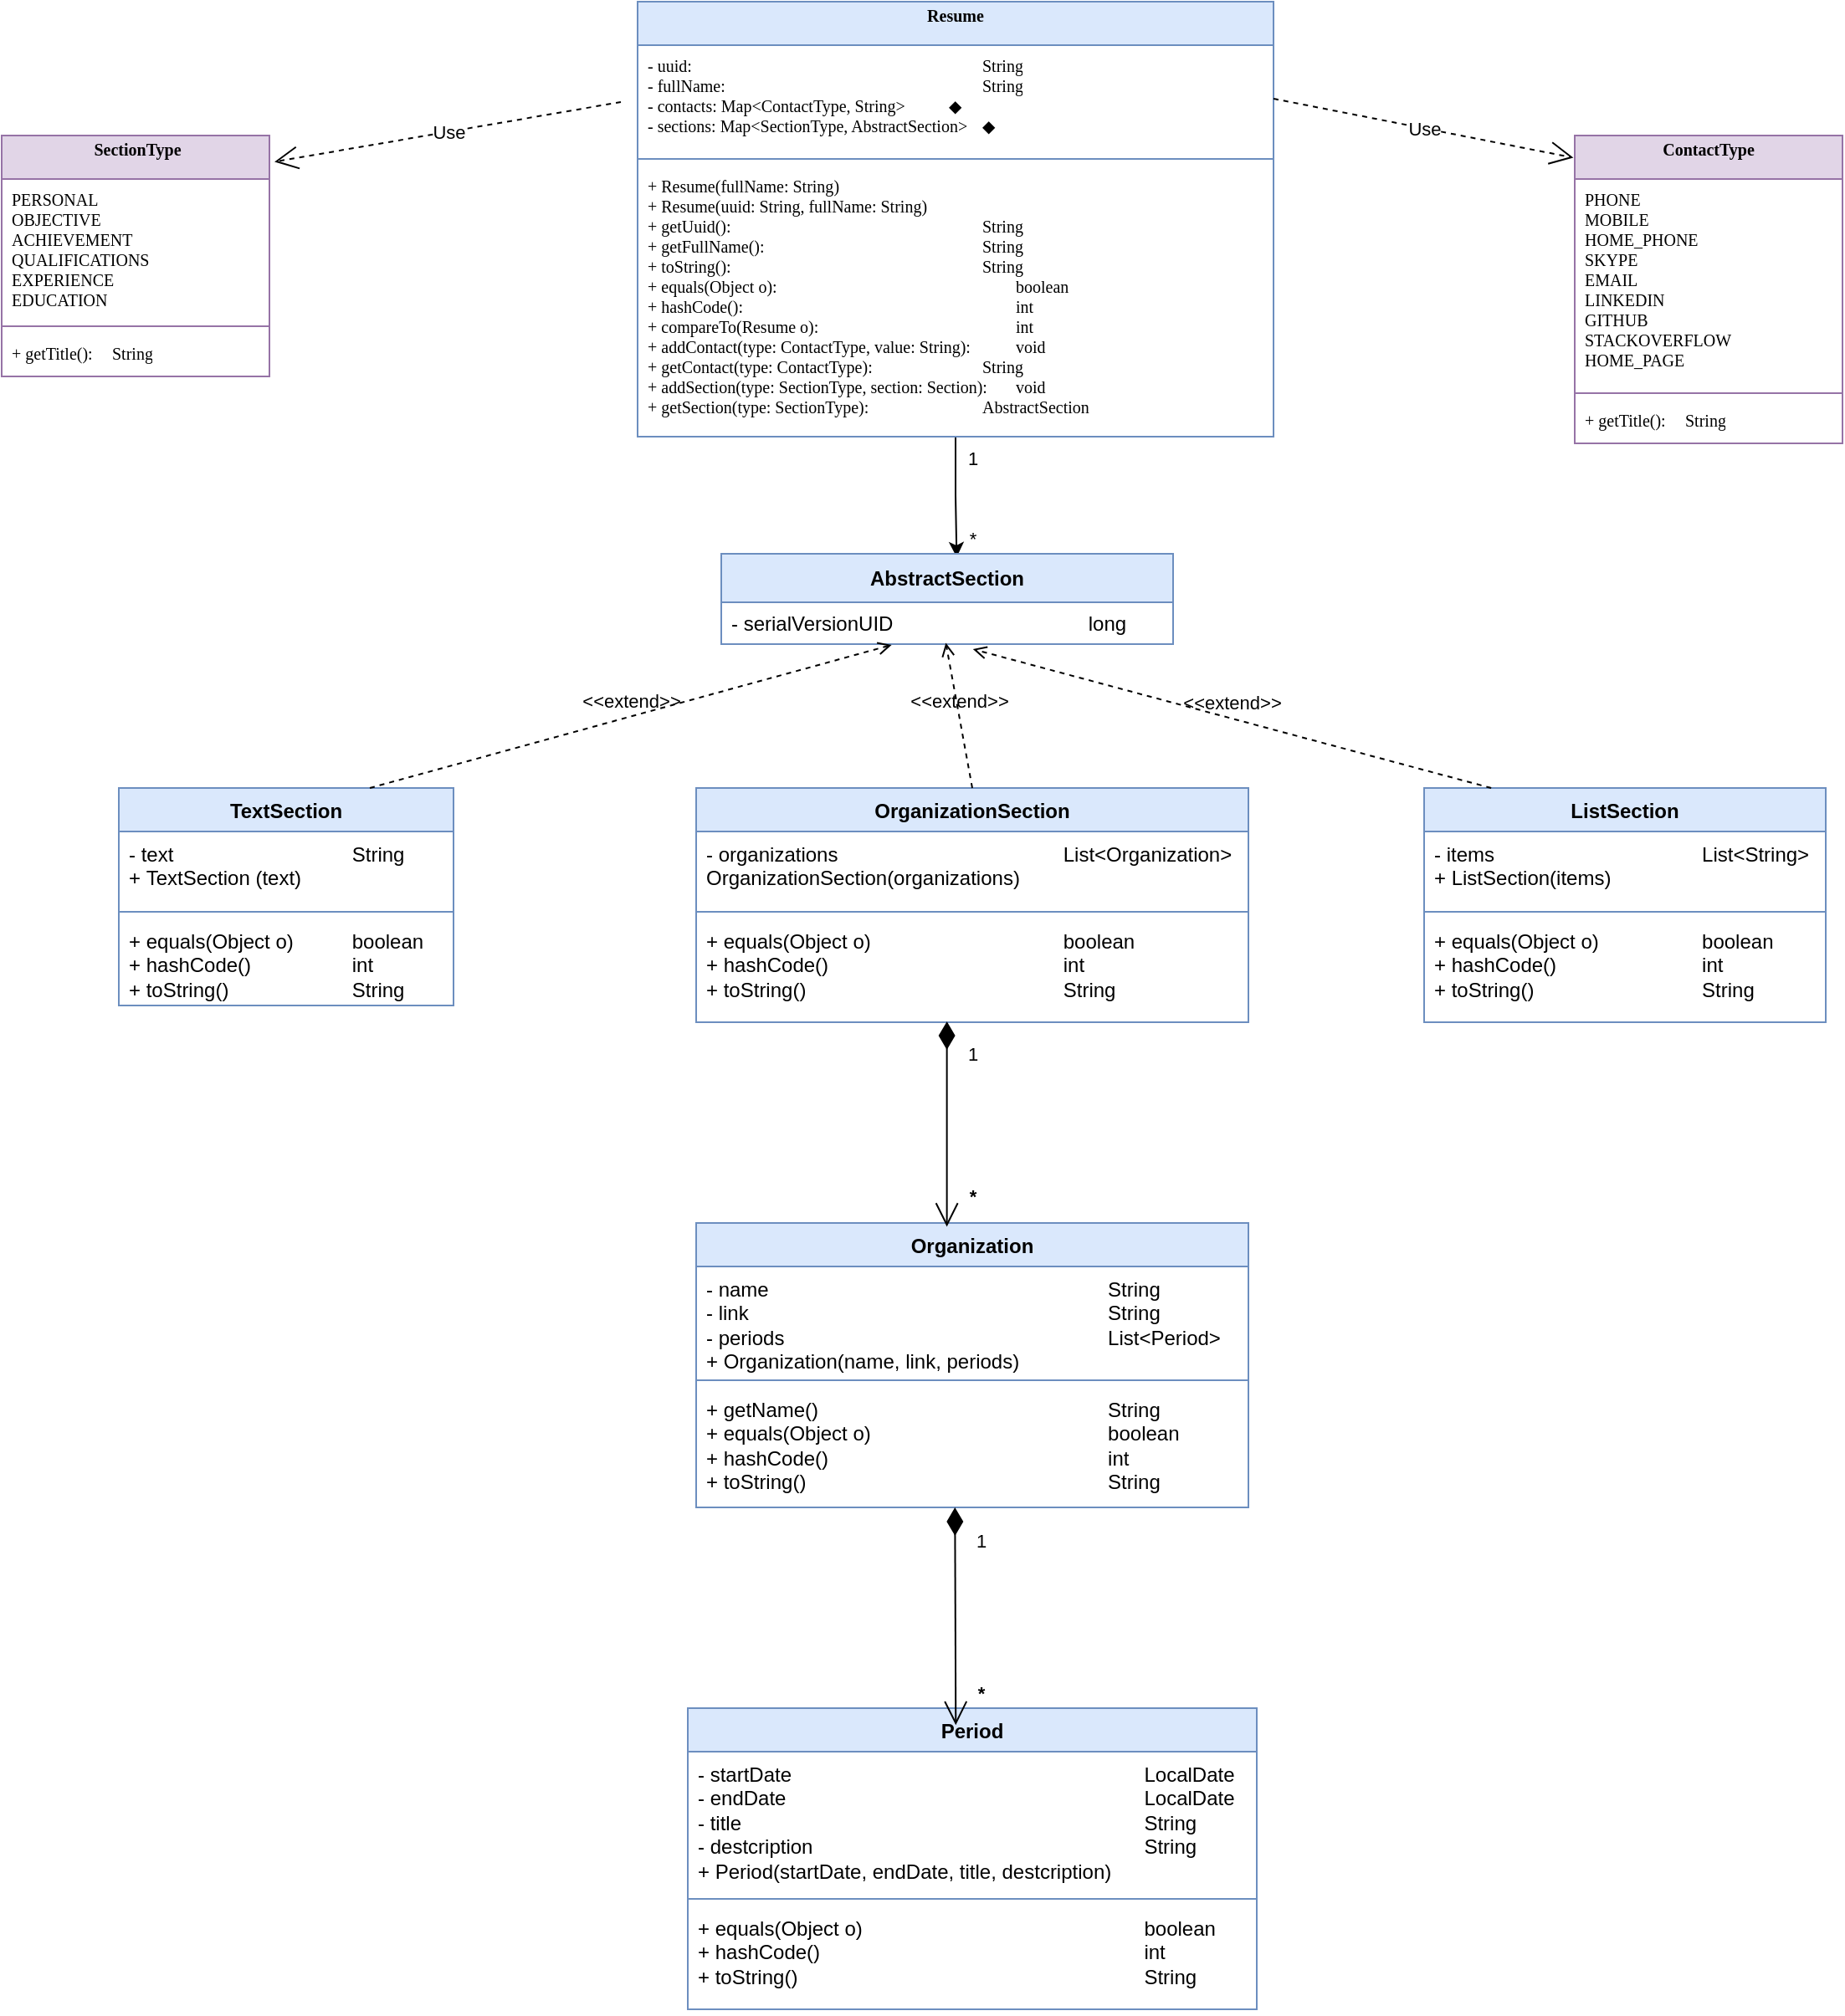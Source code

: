 <mxfile version="26.0.11">
  <diagram name="Page-1" id="b5b7bab2-c9e2-2cf4-8b2a-24fd1a2a6d21">
    <mxGraphModel dx="3249" dy="775" grid="1" gridSize="10" guides="1" tooltips="1" connect="1" arrows="1" fold="1" page="1" pageScale="1" pageWidth="827" pageHeight="1169" background="none" math="0" shadow="0">
      <root>
        <mxCell id="0" />
        <mxCell id="1" parent="0" />
        <mxCell id="-OgXBfaHqo5ZQ81FjWhe-19" value="" style="edgeStyle=orthogonalEdgeStyle;rounded=0;orthogonalLoop=1;jettySize=auto;html=1;entryX=0.521;entryY=0.037;entryDx=0;entryDy=0;entryPerimeter=0;" edge="1" parent="1" source="Uhua58XcrWmMQMuaPPMr-58" target="-OgXBfaHqo5ZQ81FjWhe-7">
          <mxGeometry relative="1" as="geometry">
            <mxPoint x="20" y="490.0" as="targetPoint" />
          </mxGeometry>
        </mxCell>
        <mxCell id="-OgXBfaHqo5ZQ81FjWhe-36" value="1&lt;div&gt;&lt;br&gt;&lt;/div&gt;" style="edgeLabel;html=1;align=center;verticalAlign=middle;resizable=0;points=[];" vertex="1" connectable="0" parent="-OgXBfaHqo5ZQ81FjWhe-19">
          <mxGeometry x="-0.762" y="1" relative="1" as="geometry">
            <mxPoint x="9" y="11" as="offset" />
          </mxGeometry>
        </mxCell>
        <mxCell id="-OgXBfaHqo5ZQ81FjWhe-37" value="*" style="edgeLabel;html=1;align=center;verticalAlign=middle;resizable=0;points=[];" vertex="1" connectable="0" parent="-OgXBfaHqo5ZQ81FjWhe-19">
          <mxGeometry x="0.565" y="-1" relative="1" as="geometry">
            <mxPoint x="10" y="4" as="offset" />
          </mxGeometry>
        </mxCell>
        <mxCell id="Uhua58XcrWmMQMuaPPMr-58" value="Resume" style="swimlane;fontStyle=1;align=center;verticalAlign=top;childLayout=stackLayout;horizontal=1;startSize=26;horizontalStack=0;resizeParent=1;resizeParentMax=0;resizeLast=0;collapsible=1;marginBottom=0;whiteSpace=wrap;html=1;spacingTop=-4;fontFamily=Verdana;fontSize=10;fillColor=#dae8fc;strokeColor=#6c8ebf;" parent="1" vertex="1">
          <mxGeometry x="-170" y="50" width="380" height="260" as="geometry" />
        </mxCell>
        <mxCell id="Uhua58XcrWmMQMuaPPMr-59" value="- uuid: &lt;span style=&quot;white-space: pre;&quot;&gt;&#x9;&lt;/span&gt;&lt;span style=&quot;white-space: pre;&quot;&gt;&#x9;&lt;/span&gt;&lt;span style=&quot;white-space: pre;&quot;&gt;&#x9;&lt;/span&gt;&lt;span style=&quot;white-space: pre;&quot;&gt;&#x9;&lt;span style=&quot;white-space: pre;&quot;&gt;&#x9;&lt;/span&gt;&lt;span style=&quot;white-space: pre;&quot;&gt;&#x9;&lt;/span&gt;&lt;span style=&quot;white-space: pre;&quot;&gt;&#x9;&lt;/span&gt;&lt;span style=&quot;white-space: pre;&quot;&gt;&#x9;&lt;/span&gt;&lt;span style=&quot;white-space: pre;&quot;&gt;&#x9;&lt;/span&gt;&lt;/span&gt;String&lt;br&gt;&lt;div&gt;- fullName: &lt;span style=&quot;white-space: pre;&quot;&gt;&#x9;&lt;/span&gt;&lt;span style=&quot;white-space: pre;&quot;&gt;&#x9;&lt;/span&gt;&lt;span style=&quot;white-space: pre;&quot;&gt;&#x9;&lt;span style=&quot;white-space: pre;&quot;&gt;&#x9;&lt;/span&gt;&lt;span style=&quot;white-space: pre;&quot;&gt;&#x9;&lt;/span&gt;&lt;span style=&quot;white-space: pre;&quot;&gt;&#x9;&lt;/span&gt;&lt;span style=&quot;white-space: pre;&quot;&gt;&#x9;&lt;/span&gt;&lt;span style=&quot;white-space: pre;&quot;&gt;&#x9;&lt;/span&gt;&lt;/span&gt;&lt;span class=&quot;hljs-type&quot;&gt;String&lt;/span&gt;&lt;/div&gt;&lt;div&gt;&lt;span class=&quot;hljs-type&quot;&gt;- contacts: Map&amp;lt;ContactType, String&amp;gt;&amp;nbsp;&lt;span style=&quot;white-space: pre;&quot;&gt;&#x9;&lt;span style=&quot;white-space: pre;&quot;&gt;&#x9;&lt;/span&gt;&lt;/span&gt;◆&amp;nbsp;&lt;/span&gt;&lt;/div&gt;&lt;div&gt;&lt;span class=&quot;hljs-type&quot;&gt;- sections: Map&amp;lt;SectionType, AbstractSection&amp;gt;&amp;nbsp;&lt;span style=&quot;white-space: pre;&quot;&gt;&#x9;&lt;/span&gt;◆&amp;nbsp;&lt;/span&gt;&lt;/div&gt;" style="text;strokeColor=none;fillColor=none;align=left;verticalAlign=top;spacingLeft=4;spacingRight=4;overflow=hidden;rotatable=0;points=[[0,0.5],[1,0.5]];portConstraint=eastwest;whiteSpace=wrap;html=1;fontFamily=Verdana;fontSize=10;fontColor=default;" parent="Uhua58XcrWmMQMuaPPMr-58" vertex="1">
          <mxGeometry y="26" width="380" height="64" as="geometry" />
        </mxCell>
        <mxCell id="Uhua58XcrWmMQMuaPPMr-60" value="" style="line;strokeWidth=1;fillColor=none;align=left;verticalAlign=middle;spacingTop=-1;spacingLeft=3;spacingRight=3;rotatable=0;labelPosition=right;points=[];portConstraint=eastwest;strokeColor=inherit;fontFamily=Verdana;fontSize=10;fontColor=default;" parent="Uhua58XcrWmMQMuaPPMr-58" vertex="1">
          <mxGeometry y="90" width="380" height="8" as="geometry" />
        </mxCell>
        <mxCell id="Uhua58XcrWmMQMuaPPMr-61" value="+ &lt;span class=&quot;hljs-keyword&quot;&gt;Resume&lt;/span&gt;(fullName: &lt;span class=&quot;hljs-type&quot;&gt;String&lt;/span&gt;)&lt;div&gt;+ &lt;span class=&quot;hljs-keyword&quot;&gt;Resume&lt;/span&gt;(uuid: &lt;span class=&quot;hljs-type&quot;&gt;String&lt;/span&gt;, fullName: &lt;span class=&quot;hljs-type&quot;&gt;String&lt;/span&gt;)&lt;/div&gt;&lt;div&gt;+ getUuid(): &lt;span style=&quot;white-space: pre;&quot;&gt;&#x9;&lt;/span&gt;&lt;span style=&quot;white-space: pre;&quot;&gt;&#x9;&lt;span style=&quot;white-space: pre;&quot;&gt;&#x9;&lt;span style=&quot;white-space: pre;&quot;&gt;&#x9;&lt;/span&gt;&lt;span style=&quot;white-space: pre;&quot;&gt;&#x9;&lt;/span&gt;&lt;span style=&quot;white-space: pre;&quot;&gt;&#x9;&lt;/span&gt;&lt;span style=&quot;white-space: pre;&quot;&gt;&#x9;&lt;/span&gt;&lt;span style=&quot;white-space: pre;&quot;&gt;&#x9;&lt;/span&gt;&lt;/span&gt;&lt;/span&gt;&lt;span class=&quot;hljs-type&quot;&gt;String&lt;/span&gt;&lt;/div&gt;&lt;div&gt;&lt;span class=&quot;hljs-type&quot;&gt;+ getFullName(): &lt;span style=&quot;white-space: pre;&quot;&gt;&#x9;&lt;span style=&quot;white-space: pre;&quot;&gt;&#x9;&lt;span style=&quot;white-space: pre;&quot;&gt;&#x9;&lt;/span&gt;&lt;span style=&quot;white-space: pre;&quot;&gt;&#x9;&lt;/span&gt;&lt;span style=&quot;white-space: pre;&quot;&gt;&#x9;&lt;/span&gt;&lt;span style=&quot;white-space: pre;&quot;&gt;&#x9;&lt;/span&gt;&lt;span style=&quot;white-space: pre;&quot;&gt;&#x9;&lt;/span&gt;&lt;/span&gt;&lt;/span&gt;&lt;span class=&quot;hljs-type&quot;&gt;String&lt;/span&gt;&lt;/span&gt;&lt;/div&gt;&lt;div&gt;&lt;span class=&quot;hljs-type&quot;&gt;&lt;span class=&quot;hljs-type&quot;&gt;+ toString(): &lt;span style=&quot;white-space: pre;&quot;&gt;&#x9;&lt;/span&gt;&lt;span style=&quot;white-space: pre;&quot;&gt;&#x9;&lt;span style=&quot;white-space: pre;&quot;&gt;&#x9;&lt;span style=&quot;white-space: pre;&quot;&gt;&#x9;&lt;/span&gt;&lt;span style=&quot;white-space: pre;&quot;&gt;&#x9;&lt;/span&gt;&lt;span style=&quot;white-space: pre;&quot;&gt;&#x9;&lt;/span&gt;&lt;span style=&quot;white-space: pre;&quot;&gt;&#x9;&lt;/span&gt;&lt;span style=&quot;white-space: pre;&quot;&gt;&#x9;&lt;/span&gt;&lt;/span&gt;&lt;/span&gt;&lt;span class=&quot;hljs-type&quot;&gt;String&lt;/span&gt;&lt;/span&gt;&lt;/span&gt;&lt;/div&gt;&lt;div&gt;&lt;span class=&quot;hljs-type&quot;&gt;&lt;span class=&quot;hljs-type&quot;&gt;&lt;span class=&quot;hljs-type&quot;&gt;+ &lt;span class=&quot;hljs-keyword&quot;&gt;equals&lt;/span&gt;(&lt;span class=&quot;hljs-type&quot;&gt;Object&lt;/span&gt; o): &lt;span style=&quot;white-space: pre;&quot;&gt;&#x9;&lt;span style=&quot;white-space: pre;&quot;&gt;&#x9;&lt;span style=&quot;white-space: pre;&quot;&gt;&#x9;&lt;/span&gt;&lt;span style=&quot;white-space: pre;&quot;&gt;&#x9;&lt;/span&gt;&lt;span style=&quot;white-space: pre;&quot;&gt;&#x9;&lt;/span&gt;&lt;span style=&quot;white-space: pre;&quot;&gt;&#x9;&lt;/span&gt;&lt;span style=&quot;white-space: pre;&quot;&gt;&#x9;&lt;/span&gt;&lt;/span&gt;&lt;/span&gt;&lt;span class=&quot;hljs-type&quot;&gt;boolean&lt;/span&gt;&lt;/span&gt;&lt;/span&gt;&lt;/span&gt;&lt;/div&gt;&lt;div&gt;&lt;span class=&quot;hljs-type&quot;&gt;&lt;span class=&quot;hljs-type&quot;&gt;&lt;span class=&quot;hljs-type&quot;&gt;&lt;span class=&quot;hljs-type&quot;&gt;+ hashCode(): &lt;span style=&quot;white-space: pre;&quot;&gt;&#x9;&lt;/span&gt;&lt;span style=&quot;white-space: pre;&quot;&gt;&#x9;&lt;span style=&quot;white-space: pre;&quot;&gt;&#x9;&lt;span style=&quot;white-space: pre;&quot;&gt;&#x9;&lt;/span&gt;&lt;span style=&quot;white-space: pre;&quot;&gt;&#x9;&lt;/span&gt;&lt;span style=&quot;white-space: pre;&quot;&gt;&#x9;&lt;/span&gt;&lt;span style=&quot;white-space: pre;&quot;&gt;&#x9;&lt;/span&gt;&lt;span style=&quot;white-space: pre;&quot;&gt;&#x9;&lt;/span&gt;&lt;/span&gt;&lt;/span&gt;int&lt;/span&gt;&lt;/span&gt;&lt;/span&gt;&lt;/span&gt;&lt;/div&gt;&lt;div&gt;&lt;span class=&quot;hljs-type&quot;&gt;&lt;span class=&quot;hljs-type&quot;&gt;&lt;span class=&quot;hljs-type&quot;&gt;&lt;span class=&quot;hljs-type&quot;&gt;+ compareTo(&lt;span class=&quot;hljs-keyword&quot;&gt;Resume&lt;/span&gt; o): &lt;span style=&quot;white-space: pre;&quot;&gt;&#x9;&lt;span style=&quot;white-space: pre;&quot;&gt;&#x9;&lt;/span&gt;&lt;span style=&quot;white-space: pre;&quot;&gt;&#x9;&lt;/span&gt;&lt;span style=&quot;white-space: pre;&quot;&gt;&#x9;&lt;/span&gt;&lt;span style=&quot;white-space: pre;&quot;&gt;&#x9;&lt;/span&gt;&lt;span style=&quot;white-space: pre;&quot;&gt;&#x9;&lt;/span&gt;&lt;/span&gt;int&lt;/span&gt;&lt;/span&gt;&lt;/span&gt;&lt;/span&gt;&lt;/div&gt;&lt;div&gt;&lt;span class=&quot;hljs-type&quot;&gt;&lt;span class=&quot;hljs-type&quot;&gt;&lt;span class=&quot;hljs-type&quot;&gt;&lt;span class=&quot;hljs-type&quot;&gt;+ addContact(&lt;span class=&quot;hljs-keyword&quot;&gt;type&lt;/span&gt;: ContactType, &lt;span class=&quot;hljs-keyword&quot;&gt;value&lt;/span&gt;: String): &lt;span style=&quot;white-space: pre;&quot;&gt;&#x9;&lt;/span&gt;&lt;span style=&quot;white-space: pre;&quot;&gt;&#x9;&lt;/span&gt;&lt;span class=&quot;hljs-type&quot;&gt;void&lt;/span&gt;&lt;/span&gt;&lt;/span&gt;&lt;/span&gt;&lt;/span&gt;&lt;/div&gt;&lt;div&gt;&lt;span class=&quot;hljs-type&quot;&gt;&lt;span class=&quot;hljs-type&quot;&gt;&lt;span class=&quot;hljs-type&quot;&gt;&lt;span class=&quot;hljs-type&quot;&gt;&lt;span class=&quot;hljs-type&quot;&gt;+ getContact(&lt;span class=&quot;hljs-keyword&quot;&gt;type&lt;/span&gt;: ContactType): &lt;span style=&quot;white-space: pre;&quot;&gt;&#x9;&lt;/span&gt;&lt;span style=&quot;white-space: pre;&quot;&gt;&#x9;&lt;/span&gt;&lt;span style=&quot;white-space: pre;&quot;&gt;&#x9;&lt;/span&gt;&lt;span style=&quot;white-space: pre;&quot;&gt;&#x9;&lt;/span&gt;String&lt;/span&gt;&lt;/span&gt;&lt;/span&gt;&lt;/span&gt;&lt;/span&gt;&lt;/div&gt;&lt;div&gt;+ addSection(&lt;span class=&quot;hljs-keyword&quot;&gt;type&lt;/span&gt;: SectionType, section: Section): &lt;span style=&quot;white-space: pre;&quot;&gt;&#x9;&lt;/span&gt;&lt;span class=&quot;hljs-type&quot;&gt;void&lt;/span&gt;&lt;/div&gt;&lt;div&gt;&lt;span class=&quot;hljs-type&quot;&gt;+ getSection(&lt;span class=&quot;hljs-keyword&quot;&gt;type&lt;/span&gt;: SectionType): &lt;span style=&quot;white-space: pre;&quot;&gt;&#x9;&lt;/span&gt;&lt;span style=&quot;white-space: pre;&quot;&gt;&#x9;&lt;/span&gt;&lt;span style=&quot;white-space: pre;&quot;&gt;&#x9;&lt;/span&gt;&lt;span style=&quot;white-space: pre;&quot;&gt;&#x9;&lt;/span&gt;AbstractSection&lt;/span&gt;&lt;/div&gt;" style="text;strokeColor=none;fillColor=none;align=left;verticalAlign=top;spacingLeft=4;spacingRight=4;overflow=hidden;rotatable=0;points=[[0,0.5],[1,0.5]];portConstraint=eastwest;whiteSpace=wrap;html=1;fontFamily=Verdana;fontSize=10;fontColor=default;" parent="Uhua58XcrWmMQMuaPPMr-58" vertex="1">
          <mxGeometry y="98" width="380" height="162" as="geometry" />
        </mxCell>
        <mxCell id="Uhua58XcrWmMQMuaPPMr-62" value="&amp;nbsp;SectionType" style="swimlane;fontStyle=1;align=center;verticalAlign=top;childLayout=stackLayout;horizontal=1;startSize=26;horizontalStack=0;resizeParent=1;resizeParentMax=0;resizeLast=0;collapsible=1;marginBottom=0;whiteSpace=wrap;html=1;spacingTop=-4;fontFamily=Verdana;fontSize=10;fillColor=#e1d5e7;strokeColor=#9673a6;" parent="1" vertex="1">
          <mxGeometry x="-550" y="130" width="160" height="144" as="geometry" />
        </mxCell>
        <mxCell id="Uhua58XcrWmMQMuaPPMr-63" value="PERSONAL&lt;div&gt;OBJECTIVE&lt;/div&gt;&lt;div&gt;ACHIEVEMENT&lt;/div&gt;&lt;div&gt;QUALIFICATIONS&amp;nbsp;&lt;/div&gt;&lt;div&gt;EXPERIENCE&amp;nbsp;&lt;/div&gt;&lt;div&gt;EDUCATION                        &amp;nbsp;&amp;nbsp;&amp;nbsp; &amp;nbsp; &amp;nbsp; &amp;nbsp; &amp;nbsp; &amp;nbsp; &amp;nbsp; &amp;nbsp; &amp;nbsp; &amp;nbsp; &amp;nbsp; &amp;nbsp;&lt;/div&gt;" style="text;strokeColor=none;fillColor=none;align=left;verticalAlign=top;spacingLeft=4;spacingRight=4;overflow=hidden;rotatable=0;points=[[0,0.5],[1,0.5]];portConstraint=eastwest;whiteSpace=wrap;html=1;fontFamily=Verdana;fontSize=10;fontColor=default;" parent="Uhua58XcrWmMQMuaPPMr-62" vertex="1">
          <mxGeometry y="26" width="160" height="84" as="geometry" />
        </mxCell>
        <mxCell id="Uhua58XcrWmMQMuaPPMr-64" value="" style="line;strokeWidth=1;fillColor=none;align=left;verticalAlign=middle;spacingTop=-1;spacingLeft=3;spacingRight=3;rotatable=0;labelPosition=right;points=[];portConstraint=eastwest;strokeColor=inherit;fontFamily=Verdana;fontSize=10;fontColor=default;" parent="Uhua58XcrWmMQMuaPPMr-62" vertex="1">
          <mxGeometry y="110" width="160" height="8" as="geometry" />
        </mxCell>
        <mxCell id="Uhua58XcrWmMQMuaPPMr-65" value="+ getTitle(): &lt;span style=&quot;white-space: pre;&quot;&gt;&#x9;&lt;/span&gt;String" style="text;strokeColor=none;fillColor=none;align=left;verticalAlign=top;spacingLeft=4;spacingRight=4;overflow=hidden;rotatable=0;points=[[0,0.5],[1,0.5]];portConstraint=eastwest;whiteSpace=wrap;html=1;fontFamily=Verdana;fontSize=10;fontColor=default;" parent="Uhua58XcrWmMQMuaPPMr-62" vertex="1">
          <mxGeometry y="118" width="160" height="26" as="geometry" />
        </mxCell>
        <mxCell id="Uhua58XcrWmMQMuaPPMr-75" value="ContactType" style="swimlane;fontStyle=1;align=center;verticalAlign=top;childLayout=stackLayout;horizontal=1;startSize=26;horizontalStack=0;resizeParent=1;resizeParentMax=0;resizeLast=0;collapsible=1;marginBottom=0;whiteSpace=wrap;html=1;spacingTop=-4;fontFamily=Verdana;fontSize=10;fillColor=#e1d5e7;strokeColor=#9673a6;" parent="1" vertex="1">
          <mxGeometry x="390" y="130" width="160" height="184" as="geometry" />
        </mxCell>
        <mxCell id="Uhua58XcrWmMQMuaPPMr-76" value="PHONE&lt;div&gt;MOBILE&lt;/div&gt;&lt;div&gt;HOME_PHONE&lt;/div&gt;&lt;div&gt;SKYPE&lt;/div&gt;&lt;div&gt;EMAIL&lt;/div&gt;&lt;div&gt;LINKEDIN&lt;/div&gt;&lt;div&gt;GITHUB&lt;/div&gt;&lt;div&gt;STACKOVERFLOW&lt;/div&gt;&lt;div&gt;HOME_PAGE&lt;/div&gt;" style="text;strokeColor=none;fillColor=none;align=left;verticalAlign=top;spacingLeft=4;spacingRight=4;overflow=hidden;rotatable=0;points=[[0,0.5],[1,0.5]];portConstraint=eastwest;whiteSpace=wrap;html=1;fontFamily=Verdana;fontSize=10;fontColor=default;" parent="Uhua58XcrWmMQMuaPPMr-75" vertex="1">
          <mxGeometry y="26" width="160" height="124" as="geometry" />
        </mxCell>
        <mxCell id="Uhua58XcrWmMQMuaPPMr-77" value="" style="line;strokeWidth=1;fillColor=none;align=left;verticalAlign=middle;spacingTop=-1;spacingLeft=3;spacingRight=3;rotatable=0;labelPosition=right;points=[];portConstraint=eastwest;strokeColor=inherit;fontFamily=Verdana;fontSize=10;fontColor=default;" parent="Uhua58XcrWmMQMuaPPMr-75" vertex="1">
          <mxGeometry y="150" width="160" height="8" as="geometry" />
        </mxCell>
        <mxCell id="Uhua58XcrWmMQMuaPPMr-78" value="+ getTitle(): &lt;span style=&quot;white-space: pre;&quot;&gt;&#x9;&lt;/span&gt;String" style="text;strokeColor=none;fillColor=none;align=left;verticalAlign=top;spacingLeft=4;spacingRight=4;overflow=hidden;rotatable=0;points=[[0,0.5],[1,0.5]];portConstraint=eastwest;whiteSpace=wrap;html=1;fontFamily=Verdana;fontSize=10;fontColor=default;" parent="Uhua58XcrWmMQMuaPPMr-75" vertex="1">
          <mxGeometry y="158" width="160" height="26" as="geometry" />
        </mxCell>
        <mxCell id="-OgXBfaHqo5ZQ81FjWhe-5" value="Use" style="endArrow=open;endSize=12;dashed=1;html=1;rounded=0;entryX=1.019;entryY=0.109;entryDx=0;entryDy=0;entryPerimeter=0;" edge="1" parent="1" target="Uhua58XcrWmMQMuaPPMr-62">
          <mxGeometry width="160" relative="1" as="geometry">
            <mxPoint x="-180" y="110" as="sourcePoint" />
            <mxPoint x="-230" y="150" as="targetPoint" />
          </mxGeometry>
        </mxCell>
        <mxCell id="-OgXBfaHqo5ZQ81FjWhe-6" value="Use" style="endArrow=open;endSize=12;dashed=1;html=1;rounded=0;exitX=1;exitY=0.5;exitDx=0;exitDy=0;entryX=-0.005;entryY=0.072;entryDx=0;entryDy=0;entryPerimeter=0;" edge="1" parent="1" source="Uhua58XcrWmMQMuaPPMr-59" target="Uhua58XcrWmMQMuaPPMr-75">
          <mxGeometry width="160" relative="1" as="geometry">
            <mxPoint x="-60" y="350" as="sourcePoint" />
            <mxPoint x="330" y="270" as="targetPoint" />
          </mxGeometry>
        </mxCell>
        <mxCell id="-OgXBfaHqo5ZQ81FjWhe-7" value="AbstractSection" style="swimlane;fontStyle=1;align=center;verticalAlign=middle;childLayout=stackLayout;horizontal=1;startSize=29;horizontalStack=0;resizeParent=1;resizeParentMax=0;resizeLast=0;collapsible=0;marginBottom=0;html=1;whiteSpace=wrap;fillColor=#dae8fc;strokeColor=#6c8ebf;" vertex="1" parent="1">
          <mxGeometry x="-120" y="380" width="270" height="54" as="geometry" />
        </mxCell>
        <mxCell id="-OgXBfaHqo5ZQ81FjWhe-8" value="-&amp;nbsp;serialVersionUID&lt;span style=&quot;white-space: pre;&quot;&gt;&#x9;&lt;/span&gt;&lt;span style=&quot;white-space: pre;&quot;&gt;&#x9;&lt;/span&gt;&lt;span style=&quot;white-space: pre;&quot;&gt;&#x9;&lt;/span&gt;&lt;span style=&quot;white-space: pre;&quot;&gt;&#x9;&lt;/span&gt;&lt;span style=&quot;white-space: pre;&quot;&gt;&#x9;&lt;/span&gt;long" style="text;html=1;strokeColor=none;fillColor=none;align=left;verticalAlign=middle;spacingLeft=4;spacingRight=4;overflow=hidden;rotatable=0;points=[[0,0.5],[1,0.5]];portConstraint=eastwest;whiteSpace=wrap;" vertex="1" parent="-OgXBfaHqo5ZQ81FjWhe-7">
          <mxGeometry y="29" width="270" height="25" as="geometry" />
        </mxCell>
        <mxCell id="-OgXBfaHqo5ZQ81FjWhe-20" value="TextSection" style="swimlane;fontStyle=1;align=center;verticalAlign=top;childLayout=stackLayout;horizontal=1;startSize=26;horizontalStack=0;resizeParent=1;resizeParentMax=0;resizeLast=0;collapsible=1;marginBottom=0;whiteSpace=wrap;html=1;fillColor=#dae8fc;strokeColor=#6c8ebf;" vertex="1" parent="1">
          <mxGeometry x="-480" y="520" width="200" height="130" as="geometry" />
        </mxCell>
        <mxCell id="-OgXBfaHqo5ZQ81FjWhe-21" value="- text&lt;span style=&quot;white-space: pre;&quot;&gt;&#x9;&lt;/span&gt;&lt;span style=&quot;white-space: pre;&quot;&gt;&#x9;&lt;/span&gt;&lt;span style=&quot;white-space: pre;&quot;&gt;&#x9;&lt;span style=&quot;white-space: pre;&quot;&gt;&#x9;&lt;/span&gt;&lt;/span&gt;String&lt;div&gt;&lt;span style=&quot;background-color: transparent; color: light-dark(rgb(0, 0, 0), rgb(255, 255, 255));&quot;&gt;+&amp;nbsp;&lt;/span&gt;&lt;span style=&quot;background-color: transparent;&quot;&gt;TextSection (&lt;/span&gt;&lt;span style=&quot;background-color: transparent; color: light-dark(rgb(0, 0, 0), rgb(255, 255, 255));&quot;&gt;text)&lt;/span&gt;&lt;/div&gt;" style="text;strokeColor=none;fillColor=none;align=left;verticalAlign=top;spacingLeft=4;spacingRight=4;overflow=hidden;rotatable=0;points=[[0,0.5],[1,0.5]];portConstraint=eastwest;whiteSpace=wrap;html=1;" vertex="1" parent="-OgXBfaHqo5ZQ81FjWhe-20">
          <mxGeometry y="26" width="200" height="44" as="geometry" />
        </mxCell>
        <mxCell id="-OgXBfaHqo5ZQ81FjWhe-22" value="" style="line;strokeWidth=1;fillColor=none;align=left;verticalAlign=middle;spacingTop=-1;spacingLeft=3;spacingRight=3;rotatable=0;labelPosition=right;points=[];portConstraint=eastwest;strokeColor=inherit;" vertex="1" parent="-OgXBfaHqo5ZQ81FjWhe-20">
          <mxGeometry y="70" width="200" height="8" as="geometry" />
        </mxCell>
        <mxCell id="-OgXBfaHqo5ZQ81FjWhe-23" value="+ equals(Object o)&lt;span style=&quot;white-space: pre;&quot;&gt;&#x9;&lt;/span&gt;&lt;span style=&quot;white-space: pre;&quot;&gt;&#x9;&lt;/span&gt;boolean&lt;div&gt;+ hashCode()&lt;span style=&quot;white-space: pre;&quot;&gt;&#x9;&lt;/span&gt;&lt;span style=&quot;white-space: pre;&quot;&gt;&#x9;&lt;/span&gt;&lt;span style=&quot;white-space: pre;&quot;&gt;&#x9;&lt;/span&gt;int&lt;/div&gt;&lt;div&gt;+ toString()&lt;span style=&quot;white-space: pre;&quot;&gt;&#x9;&lt;/span&gt;&lt;span style=&quot;white-space: pre;&quot;&gt;&#x9;&lt;/span&gt;&lt;span style=&quot;white-space: pre;&quot;&gt;&#x9;&lt;/span&gt;String&lt;/div&gt;" style="text;strokeColor=none;fillColor=none;align=left;verticalAlign=top;spacingLeft=4;spacingRight=4;overflow=hidden;rotatable=0;points=[[0,0.5],[1,0.5]];portConstraint=eastwest;whiteSpace=wrap;html=1;" vertex="1" parent="-OgXBfaHqo5ZQ81FjWhe-20">
          <mxGeometry y="78" width="200" height="52" as="geometry" />
        </mxCell>
        <mxCell id="-OgXBfaHqo5ZQ81FjWhe-24" value="ListSection" style="swimlane;fontStyle=1;align=center;verticalAlign=top;childLayout=stackLayout;horizontal=1;startSize=26;horizontalStack=0;resizeParent=1;resizeParentMax=0;resizeLast=0;collapsible=1;marginBottom=0;whiteSpace=wrap;html=1;fillColor=#dae8fc;strokeColor=#6c8ebf;" vertex="1" parent="1">
          <mxGeometry x="300" y="520" width="240" height="140" as="geometry" />
        </mxCell>
        <mxCell id="-OgXBfaHqo5ZQ81FjWhe-25" value="-&amp;nbsp;items&lt;span style=&quot;white-space: pre;&quot;&gt;&#x9;&lt;/span&gt;&lt;span style=&quot;white-space: pre;&quot;&gt;&#x9;&lt;span style=&quot;white-space: pre;&quot;&gt;&#x9;&lt;/span&gt;&lt;span style=&quot;white-space: pre;&quot;&gt;&#x9;&lt;span style=&quot;white-space: pre;&quot;&gt;&#x9;&lt;/span&gt;&lt;/span&gt;List&amp;lt;String&amp;gt;&lt;/span&gt;&lt;div&gt;+ ListSection(items)&lt;/div&gt;" style="text;strokeColor=none;fillColor=none;align=left;verticalAlign=top;spacingLeft=4;spacingRight=4;overflow=hidden;rotatable=0;points=[[0,0.5],[1,0.5]];portConstraint=eastwest;whiteSpace=wrap;html=1;" vertex="1" parent="-OgXBfaHqo5ZQ81FjWhe-24">
          <mxGeometry y="26" width="240" height="44" as="geometry" />
        </mxCell>
        <mxCell id="-OgXBfaHqo5ZQ81FjWhe-26" value="" style="line;strokeWidth=1;fillColor=none;align=left;verticalAlign=middle;spacingTop=-1;spacingLeft=3;spacingRight=3;rotatable=0;labelPosition=right;points=[];portConstraint=eastwest;strokeColor=inherit;" vertex="1" parent="-OgXBfaHqo5ZQ81FjWhe-24">
          <mxGeometry y="70" width="240" height="8" as="geometry" />
        </mxCell>
        <mxCell id="-OgXBfaHqo5ZQ81FjWhe-27" value="+ equals(Object o)&lt;span style=&quot;white-space: pre;&quot;&gt;&#x9;&lt;/span&gt;&lt;span style=&quot;white-space: pre;&quot;&gt;&#x9;&lt;span style=&quot;white-space: pre;&quot;&gt;&#x9;&lt;/span&gt;&lt;/span&gt;boolean&lt;div&gt;+ hashCode()&lt;span style=&quot;white-space: pre;&quot;&gt;&#x9;&lt;/span&gt;&lt;span style=&quot;white-space: pre;&quot;&gt;&#x9;&lt;/span&gt;&lt;span style=&quot;white-space: pre;&quot;&gt;&#x9;&lt;span style=&quot;white-space: pre;&quot;&gt;&#x9;&lt;/span&gt;&lt;/span&gt;int&lt;/div&gt;&lt;div&gt;+ toString()&lt;span style=&quot;white-space: pre;&quot;&gt;&#x9;&lt;/span&gt;&lt;span style=&quot;white-space: pre;&quot;&gt;&#x9;&lt;/span&gt;&lt;span style=&quot;white-space: pre;&quot;&gt;&#x9;&lt;span style=&quot;white-space: pre;&quot;&gt;&#x9;&lt;/span&gt;&lt;/span&gt;String&lt;/div&gt;" style="text;strokeColor=none;fillColor=none;align=left;verticalAlign=top;spacingLeft=4;spacingRight=4;overflow=hidden;rotatable=0;points=[[0,0.5],[1,0.5]];portConstraint=eastwest;whiteSpace=wrap;html=1;" vertex="1" parent="-OgXBfaHqo5ZQ81FjWhe-24">
          <mxGeometry y="78" width="240" height="62" as="geometry" />
        </mxCell>
        <mxCell id="-OgXBfaHqo5ZQ81FjWhe-28" value="OrganizationSection" style="swimlane;fontStyle=1;align=center;verticalAlign=top;childLayout=stackLayout;horizontal=1;startSize=26;horizontalStack=0;resizeParent=1;resizeParentMax=0;resizeLast=0;collapsible=1;marginBottom=0;whiteSpace=wrap;html=1;fillColor=#dae8fc;strokeColor=#6c8ebf;" vertex="1" parent="1">
          <mxGeometry x="-135" y="520" width="330" height="140" as="geometry" />
        </mxCell>
        <mxCell id="-OgXBfaHqo5ZQ81FjWhe-29" value="&lt;div&gt;-&amp;nbsp;organizations&lt;span style=&quot;white-space: pre;&quot;&gt;&#x9;&lt;/span&gt;&lt;span style=&quot;white-space: pre;&quot;&gt;&#x9;&lt;/span&gt;&lt;span style=&quot;white-space: pre;&quot;&gt;&#x9;&lt;/span&gt;&lt;span style=&quot;white-space: pre;&quot;&gt;&#x9;&lt;span style=&quot;white-space: pre;&quot;&gt;&#x9;&lt;/span&gt;&lt;/span&gt;&lt;span style=&quot;background-color: transparent;&quot;&gt;List&amp;lt;Organization&amp;gt;&lt;/span&gt;&lt;/div&gt;&lt;div&gt;OrganizationSection(organizations)&lt;/div&gt;" style="text;strokeColor=none;fillColor=none;align=left;verticalAlign=top;spacingLeft=4;spacingRight=4;overflow=hidden;rotatable=0;points=[[0,0.5],[1,0.5]];portConstraint=eastwest;whiteSpace=wrap;html=1;" vertex="1" parent="-OgXBfaHqo5ZQ81FjWhe-28">
          <mxGeometry y="26" width="330" height="44" as="geometry" />
        </mxCell>
        <mxCell id="-OgXBfaHqo5ZQ81FjWhe-30" value="" style="line;strokeWidth=1;fillColor=none;align=left;verticalAlign=middle;spacingTop=-1;spacingLeft=3;spacingRight=3;rotatable=0;labelPosition=right;points=[];portConstraint=eastwest;strokeColor=inherit;" vertex="1" parent="-OgXBfaHqo5ZQ81FjWhe-28">
          <mxGeometry y="70" width="330" height="8" as="geometry" />
        </mxCell>
        <mxCell id="-OgXBfaHqo5ZQ81FjWhe-31" value="+ equals(Object o)&lt;span style=&quot;white-space: pre;&quot;&gt;&#x9;&lt;/span&gt;&lt;span style=&quot;white-space: pre;&quot;&gt;&#x9;&lt;span style=&quot;white-space: pre;&quot;&gt;&#x9;&lt;/span&gt;&lt;span style=&quot;white-space: pre;&quot;&gt;&#x9;&lt;span style=&quot;white-space: pre;&quot;&gt;&#x9;&lt;/span&gt;&lt;/span&gt;&lt;/span&gt;boolean&lt;div&gt;+ hashCode()&lt;span style=&quot;white-space: pre;&quot;&gt;&#x9;&lt;/span&gt;&lt;span style=&quot;white-space: pre;&quot;&gt;&#x9;&lt;/span&gt;&lt;span style=&quot;white-space: pre;&quot;&gt;&#x9;&lt;span style=&quot;white-space: pre;&quot;&gt;&#x9;&lt;/span&gt;&lt;span style=&quot;white-space: pre;&quot;&gt;&#x9;&lt;span style=&quot;white-space: pre;&quot;&gt;&#x9;&lt;/span&gt;&lt;/span&gt;&lt;/span&gt;int&lt;/div&gt;&lt;div&gt;+ toString()&lt;span style=&quot;white-space: pre;&quot;&gt;&#x9;&lt;/span&gt;&lt;span style=&quot;white-space: pre;&quot;&gt;&#x9;&lt;/span&gt;&lt;span style=&quot;white-space: pre;&quot;&gt;&#x9;&lt;span style=&quot;white-space: pre;&quot;&gt;&#x9;&lt;/span&gt;&lt;span style=&quot;white-space: pre;&quot;&gt;&#x9;&lt;span style=&quot;white-space: pre;&quot;&gt;&#x9;&lt;/span&gt;&lt;/span&gt;&lt;/span&gt;String&lt;/div&gt;" style="text;strokeColor=none;fillColor=none;align=left;verticalAlign=top;spacingLeft=4;spacingRight=4;overflow=hidden;rotatable=0;points=[[0,0.5],[1,0.5]];portConstraint=eastwest;whiteSpace=wrap;html=1;" vertex="1" parent="-OgXBfaHqo5ZQ81FjWhe-28">
          <mxGeometry y="78" width="330" height="62" as="geometry" />
        </mxCell>
        <mxCell id="-OgXBfaHqo5ZQ81FjWhe-33" value="&amp;lt;&amp;lt;extend&amp;gt;&amp;gt;" style="html=1;verticalAlign=bottom;labelBackgroundColor=none;endArrow=open;endFill=0;dashed=1;rounded=0;entryX=0.497;entryY=0.97;entryDx=0;entryDy=0;entryPerimeter=0;exitX=0.5;exitY=0;exitDx=0;exitDy=0;" edge="1" parent="1" source="-OgXBfaHqo5ZQ81FjWhe-28" target="-OgXBfaHqo5ZQ81FjWhe-8">
          <mxGeometry width="160" relative="1" as="geometry">
            <mxPoint x="-20" y="560" as="sourcePoint" />
            <mxPoint x="140" y="560" as="targetPoint" />
          </mxGeometry>
        </mxCell>
        <mxCell id="-OgXBfaHqo5ZQ81FjWhe-34" value="&amp;lt;&amp;lt;extend&amp;gt;&amp;gt;" style="html=1;verticalAlign=bottom;labelBackgroundColor=none;endArrow=open;endFill=0;dashed=1;rounded=0;entryX=0.557;entryY=1.12;entryDx=0;entryDy=0;entryPerimeter=0;exitX=0.167;exitY=0;exitDx=0;exitDy=0;exitPerimeter=0;" edge="1" parent="1" source="-OgXBfaHqo5ZQ81FjWhe-24" target="-OgXBfaHqo5ZQ81FjWhe-8">
          <mxGeometry width="160" relative="1" as="geometry">
            <mxPoint x="-20" y="560" as="sourcePoint" />
            <mxPoint x="140" y="560" as="targetPoint" />
          </mxGeometry>
        </mxCell>
        <mxCell id="-OgXBfaHqo5ZQ81FjWhe-35" value="&amp;lt;&amp;lt;extend&amp;gt;&amp;gt;" style="html=1;verticalAlign=bottom;labelBackgroundColor=none;endArrow=open;endFill=0;dashed=1;rounded=0;entryX=0.377;entryY=1.02;entryDx=0;entryDy=0;entryPerimeter=0;exitX=0.75;exitY=0;exitDx=0;exitDy=0;" edge="1" parent="1" source="-OgXBfaHqo5ZQ81FjWhe-20" target="-OgXBfaHqo5ZQ81FjWhe-8">
          <mxGeometry width="160" relative="1" as="geometry">
            <mxPoint x="-20" y="560" as="sourcePoint" />
            <mxPoint x="140" y="560" as="targetPoint" />
          </mxGeometry>
        </mxCell>
        <mxCell id="-OgXBfaHqo5ZQ81FjWhe-38" value="Organization" style="swimlane;fontStyle=1;align=center;verticalAlign=top;childLayout=stackLayout;horizontal=1;startSize=26;horizontalStack=0;resizeParent=1;resizeParentMax=0;resizeLast=0;collapsible=1;marginBottom=0;whiteSpace=wrap;html=1;fillColor=#dae8fc;strokeColor=#6c8ebf;" vertex="1" parent="1">
          <mxGeometry x="-135" y="780" width="330" height="170" as="geometry" />
        </mxCell>
        <mxCell id="-OgXBfaHqo5ZQ81FjWhe-39" value="- name&lt;span style=&quot;white-space: pre;&quot;&gt;&#x9;&lt;/span&gt;&lt;span style=&quot;white-space: pre;&quot;&gt;&#x9;&lt;/span&gt;&lt;span style=&quot;white-space: pre;&quot;&gt;&#x9;&lt;/span&gt;&lt;span style=&quot;white-space: pre;&quot;&gt;&#x9;&lt;/span&gt;&lt;span style=&quot;white-space: pre;&quot;&gt;&#x9;&lt;/span&gt;&lt;span style=&quot;white-space: pre;&quot;&gt;&#x9;&lt;/span&gt;&lt;span style=&quot;white-space: pre;&quot;&gt;&#x9;&lt;/span&gt;&lt;span style=&quot;white-space: pre;&quot;&gt;&#x9;&lt;/span&gt;String&lt;div&gt;- link&amp;nbsp;&lt;span style=&quot;white-space: pre;&quot;&gt;&#x9;&lt;/span&gt;&lt;span style=&quot;white-space: pre;&quot;&gt;&#x9;&lt;/span&gt;&lt;span style=&quot;white-space: pre;&quot;&gt;&#x9;&lt;/span&gt;&lt;span style=&quot;white-space: pre;&quot;&gt;&#x9;&lt;/span&gt;&lt;span style=&quot;white-space: pre;&quot;&gt;&#x9;&lt;/span&gt;&lt;span style=&quot;white-space: pre;&quot;&gt;&#x9;&lt;/span&gt;&lt;span style=&quot;white-space: pre;&quot;&gt;&#x9;&lt;/span&gt;&lt;span style=&quot;white-space: pre;&quot;&gt;&#x9;&lt;/span&gt;String&lt;/div&gt;&lt;div&gt;- periods&lt;span style=&quot;white-space: pre;&quot;&gt;&#x9;&lt;/span&gt;&lt;span style=&quot;white-space: pre;&quot;&gt;&#x9;&lt;/span&gt;&lt;span style=&quot;white-space: pre;&quot;&gt;&#x9;&lt;/span&gt;&lt;span style=&quot;white-space: pre;&quot;&gt;&#x9;&lt;/span&gt;&lt;span style=&quot;white-space: pre;&quot;&gt;&#x9;&lt;/span&gt;&lt;span style=&quot;white-space: pre;&quot;&gt;&#x9;&lt;/span&gt;&lt;span style=&quot;white-space: pre;&quot;&gt;&#x9;&lt;span style=&quot;white-space: pre;&quot;&gt;&#x9;&lt;/span&gt;&lt;/span&gt;List&amp;lt;Period&amp;gt;&lt;/div&gt;&lt;div&gt;+ Organization(name, link, periods)&lt;/div&gt;" style="text;strokeColor=none;fillColor=none;align=left;verticalAlign=top;spacingLeft=4;spacingRight=4;overflow=hidden;rotatable=0;points=[[0,0.5],[1,0.5]];portConstraint=eastwest;whiteSpace=wrap;html=1;" vertex="1" parent="-OgXBfaHqo5ZQ81FjWhe-38">
          <mxGeometry y="26" width="330" height="64" as="geometry" />
        </mxCell>
        <mxCell id="-OgXBfaHqo5ZQ81FjWhe-40" value="" style="line;strokeWidth=1;fillColor=none;align=left;verticalAlign=middle;spacingTop=-1;spacingLeft=3;spacingRight=3;rotatable=0;labelPosition=right;points=[];portConstraint=eastwest;strokeColor=inherit;" vertex="1" parent="-OgXBfaHqo5ZQ81FjWhe-38">
          <mxGeometry y="90" width="330" height="8" as="geometry" />
        </mxCell>
        <mxCell id="-OgXBfaHqo5ZQ81FjWhe-41" value="&lt;div&gt;+ getName()&lt;span style=&quot;white-space: pre;&quot;&gt;&#x9;&lt;/span&gt;&lt;span style=&quot;white-space: pre;&quot;&gt;&#x9;&lt;/span&gt;&lt;span style=&quot;white-space: pre;&quot;&gt;&#x9;&lt;/span&gt;&lt;span style=&quot;white-space: pre;&quot;&gt;&#x9;&lt;/span&gt;&lt;span style=&quot;white-space: pre;&quot;&gt;&#x9;&lt;/span&gt;&lt;span style=&quot;white-space: pre;&quot;&gt;&#x9;&lt;span style=&quot;white-space: pre;&quot;&gt;&#x9;&lt;/span&gt;&lt;/span&gt;String&lt;/div&gt;+ equals(Object o)&lt;span style=&quot;white-space: pre;&quot;&gt;&#x9;&lt;/span&gt;&lt;span style=&quot;white-space: pre;&quot;&gt;&#x9;&lt;span style=&quot;white-space: pre;&quot;&gt;&#x9;&lt;/span&gt;&lt;span style=&quot;white-space: pre;&quot;&gt;&#x9;&#x9;&lt;span style=&quot;white-space: pre;&quot;&gt;&#x9;&lt;/span&gt;&lt;/span&gt;&lt;/span&gt;boolean&lt;div&gt;+ hashCode()&lt;span style=&quot;white-space: pre;&quot;&gt;&#x9;&lt;/span&gt;&lt;span style=&quot;white-space: pre;&quot;&gt;&#x9;&lt;/span&gt;&lt;span style=&quot;white-space: pre;&quot;&gt;&#x9;&lt;span style=&quot;white-space: pre;&quot;&gt;&#x9;&lt;/span&gt;&lt;span style=&quot;white-space: pre;&quot;&gt;&#x9;&#x9;&lt;span style=&quot;white-space: pre;&quot;&gt;&#x9;&lt;/span&gt;&lt;/span&gt;&lt;/span&gt;int&lt;/div&gt;&lt;div&gt;+ toString()&lt;span style=&quot;white-space: pre;&quot;&gt;&#x9;&lt;/span&gt;&lt;span style=&quot;white-space: pre;&quot;&gt;&#x9;&lt;/span&gt;&lt;span style=&quot;white-space: pre;&quot;&gt;&#x9;&lt;span style=&quot;white-space: pre;&quot;&gt;&#x9;&lt;/span&gt;&lt;span style=&quot;white-space: pre;&quot;&gt;&#x9;&#x9;&lt;span style=&quot;white-space: pre;&quot;&gt;&#x9;&lt;/span&gt;&lt;/span&gt;&lt;/span&gt;String&lt;/div&gt;" style="text;strokeColor=none;fillColor=none;align=left;verticalAlign=top;spacingLeft=4;spacingRight=4;overflow=hidden;rotatable=0;points=[[0,0.5],[1,0.5]];portConstraint=eastwest;whiteSpace=wrap;html=1;" vertex="1" parent="-OgXBfaHqo5ZQ81FjWhe-38">
          <mxGeometry y="98" width="330" height="72" as="geometry" />
        </mxCell>
        <mxCell id="-OgXBfaHqo5ZQ81FjWhe-42" value="" style="endArrow=open;html=1;endSize=12;startArrow=diamondThin;startSize=14;startFill=1;edgeStyle=orthogonalEdgeStyle;align=left;verticalAlign=bottom;rounded=0;exitX=0.454;exitY=0.993;exitDx=0;exitDy=0;exitPerimeter=0;entryX=0.454;entryY=0.013;entryDx=0;entryDy=0;entryPerimeter=0;" edge="1" parent="1" source="-OgXBfaHqo5ZQ81FjWhe-31" target="-OgXBfaHqo5ZQ81FjWhe-38">
          <mxGeometry x="-1" y="3" relative="1" as="geometry">
            <mxPoint x="-80" y="830" as="sourcePoint" />
            <mxPoint x="80" y="830" as="targetPoint" />
          </mxGeometry>
        </mxCell>
        <mxCell id="-OgXBfaHqo5ZQ81FjWhe-43" value="&lt;b&gt;*&lt;/b&gt;" style="edgeLabel;html=1;align=center;verticalAlign=middle;resizable=0;points=[];" vertex="1" connectable="0" parent="-OgXBfaHqo5ZQ81FjWhe-42">
          <mxGeometry x="0.702" y="-1" relative="1" as="geometry">
            <mxPoint x="16" as="offset" />
          </mxGeometry>
        </mxCell>
        <mxCell id="-OgXBfaHqo5ZQ81FjWhe-44" value="1" style="edgeLabel;html=1;align=center;verticalAlign=middle;resizable=0;points=[];" vertex="1" connectable="0" parent="-OgXBfaHqo5ZQ81FjWhe-42">
          <mxGeometry x="-0.693" relative="1" as="geometry">
            <mxPoint x="15" as="offset" />
          </mxGeometry>
        </mxCell>
        <mxCell id="-OgXBfaHqo5ZQ81FjWhe-45" value="Period" style="swimlane;fontStyle=1;align=center;verticalAlign=top;childLayout=stackLayout;horizontal=1;startSize=26;horizontalStack=0;resizeParent=1;resizeParentMax=0;resizeLast=0;collapsible=1;marginBottom=0;whiteSpace=wrap;html=1;fillColor=#dae8fc;strokeColor=#6c8ebf;" vertex="1" parent="1">
          <mxGeometry x="-140" y="1070" width="340" height="180" as="geometry" />
        </mxCell>
        <mxCell id="-OgXBfaHqo5ZQ81FjWhe-46" value="- startDate&lt;span style=&quot;white-space: pre;&quot;&gt;&#x9;&lt;/span&gt;&lt;span style=&quot;white-space: pre;&quot;&gt;&#x9;&lt;/span&gt;&lt;span style=&quot;white-space: pre;&quot;&gt;&#x9;&lt;/span&gt;&lt;span style=&quot;white-space: pre;&quot;&gt;&#x9;&lt;/span&gt;&lt;span style=&quot;white-space: pre;&quot;&gt;&#x9;&lt;/span&gt;&lt;span style=&quot;white-space: pre;&quot;&gt;&#x9;&lt;span style=&quot;white-space: pre;&quot;&gt;&#x9;&lt;/span&gt;&lt;span style=&quot;white-space: pre;&quot;&gt;&#x9;&lt;/span&gt;&lt;/span&gt;LocalDate&lt;div&gt;-&amp;nbsp;&lt;span style=&quot;background-color: transparent; color: light-dark(rgb(0, 0, 0), rgb(255, 255, 255));&quot;&gt;endDate&lt;span style=&quot;white-space: pre;&quot;&gt;&#x9;&lt;/span&gt;&lt;span style=&quot;white-space: pre;&quot;&gt;&#x9;&lt;/span&gt;&lt;span style=&quot;white-space: pre;&quot;&gt;&#x9;&lt;/span&gt;&lt;span style=&quot;white-space: pre;&quot;&gt;&#x9;&lt;/span&gt;&lt;span style=&quot;white-space: pre;&quot;&gt;&#x9;&lt;/span&gt;&lt;span style=&quot;white-space: pre;&quot;&gt;&#x9;&lt;span style=&quot;white-space: pre;&quot;&gt;&#x9;&lt;/span&gt;&lt;span style=&quot;white-space: pre;&quot;&gt;&#x9;&lt;/span&gt;&lt;/span&gt;&lt;/span&gt;&lt;span style=&quot;background-color: transparent; color: light-dark(rgb(0, 0, 0), rgb(255, 255, 255));&quot;&gt;LocalDate&lt;/span&gt;&lt;/div&gt;&lt;div&gt;-&amp;nbsp;&lt;span style=&quot;background-color: transparent; color: light-dark(rgb(0, 0, 0), rgb(255, 255, 255));&quot;&gt;title&lt;span style=&quot;white-space: pre;&quot;&gt;&#x9;&lt;/span&gt;&lt;span style=&quot;white-space: pre;&quot;&gt;&#x9;&lt;/span&gt;&lt;span style=&quot;white-space: pre;&quot;&gt;&#x9;&lt;/span&gt;&lt;span style=&quot;white-space: pre;&quot;&gt;&#x9;&lt;/span&gt;&lt;span style=&quot;white-space: pre;&quot;&gt;&#x9;&lt;/span&gt;&lt;span style=&quot;white-space: pre;&quot;&gt;&#x9;&lt;/span&gt;&lt;span style=&quot;white-space: pre;&quot;&gt;&#x9;&lt;span style=&quot;white-space: pre;&quot;&gt;&#x9;&lt;/span&gt;&lt;span style=&quot;white-space: pre;&quot;&gt;&#x9;&lt;/span&gt;&lt;/span&gt;String&lt;/span&gt;&lt;/div&gt;&lt;div&gt;-&amp;nbsp;&lt;span style=&quot;background-color: transparent; color: light-dark(rgb(0, 0, 0), rgb(255, 255, 255));&quot;&gt;destcription&lt;span style=&quot;white-space: pre;&quot;&gt;&#x9;&lt;/span&gt;&lt;span style=&quot;white-space: pre;&quot;&gt;&#x9;&lt;/span&gt;&lt;span style=&quot;white-space: pre;&quot;&gt;&#x9;&lt;/span&gt;&lt;span style=&quot;white-space: pre;&quot;&gt;&#x9;&lt;/span&gt;&lt;span style=&quot;white-space: pre;&quot;&gt;&#x9;&lt;/span&gt;&lt;span style=&quot;white-space: pre;&quot;&gt;&#x9;&lt;span style=&quot;white-space: pre;&quot;&gt;&#x9;&lt;/span&gt;&lt;span style=&quot;white-space: pre;&quot;&gt;&#x9;&lt;/span&gt;&lt;/span&gt;String&lt;/span&gt;&lt;/div&gt;&lt;div&gt;+ Period(startDate, endDate, title, destcription)&lt;/div&gt;" style="text;strokeColor=none;fillColor=none;align=left;verticalAlign=top;spacingLeft=4;spacingRight=4;overflow=hidden;rotatable=0;points=[[0,0.5],[1,0.5]];portConstraint=eastwest;whiteSpace=wrap;html=1;" vertex="1" parent="-OgXBfaHqo5ZQ81FjWhe-45">
          <mxGeometry y="26" width="340" height="84" as="geometry" />
        </mxCell>
        <mxCell id="-OgXBfaHqo5ZQ81FjWhe-47" value="" style="line;strokeWidth=1;fillColor=none;align=left;verticalAlign=middle;spacingTop=-1;spacingLeft=3;spacingRight=3;rotatable=0;labelPosition=right;points=[];portConstraint=eastwest;strokeColor=inherit;" vertex="1" parent="-OgXBfaHqo5ZQ81FjWhe-45">
          <mxGeometry y="110" width="340" height="8" as="geometry" />
        </mxCell>
        <mxCell id="-OgXBfaHqo5ZQ81FjWhe-48" value="&lt;div&gt;&lt;span style=&quot;background-color: transparent; color: light-dark(rgb(0, 0, 0), rgb(255, 255, 255));&quot;&gt;+ equals(Object o)&lt;/span&gt;&lt;span style=&quot;background-color: transparent; color: light-dark(rgb(0, 0, 0), rgb(255, 255, 255)); white-space: pre;&quot;&gt;&#x9;&lt;/span&gt;&lt;span style=&quot;background-color: transparent; color: light-dark(rgb(0, 0, 0), rgb(255, 255, 255)); white-space: pre;&quot;&gt;&#x9;&lt;span style=&quot;white-space: pre;&quot;&gt;&#x9;&lt;/span&gt;&lt;span style=&quot;white-space: pre;&quot;&gt;&#x9;&#x9;&#x9;&lt;span style=&quot;white-space: pre;&quot;&gt;&#x9;&lt;/span&gt;&lt;/span&gt;&lt;/span&gt;&lt;span style=&quot;background-color: transparent; color: light-dark(rgb(0, 0, 0), rgb(255, 255, 255));&quot;&gt;boolean&lt;/span&gt;&lt;/div&gt;&lt;div&gt;+ hashCode()&lt;span style=&quot;white-space: pre;&quot;&gt;&#x9;&lt;/span&gt;&lt;span style=&quot;white-space: pre;&quot;&gt;&#x9;&lt;/span&gt;&lt;span style=&quot;white-space: pre;&quot;&gt;&#x9;&lt;span style=&quot;white-space: pre;&quot;&gt;&#x9;&lt;/span&gt;&lt;span style=&quot;white-space: pre;&quot;&gt;&#x9;&#x9;&#x9;&lt;span style=&quot;white-space: pre;&quot;&gt;&#x9;&lt;/span&gt;&lt;/span&gt;&lt;/span&gt;int&lt;/div&gt;&lt;div&gt;+ toString()&lt;span style=&quot;white-space: pre;&quot;&gt;&#x9;&lt;/span&gt;&lt;span style=&quot;white-space: pre;&quot;&gt;&#x9;&lt;/span&gt;&lt;span style=&quot;white-space: pre;&quot;&gt;&#x9;&lt;span style=&quot;white-space: pre;&quot;&gt;&#x9;&lt;/span&gt;&lt;span style=&quot;white-space: pre;&quot;&gt;&#x9;&#x9;&#x9;&lt;span style=&quot;white-space: pre;&quot;&gt;&#x9;&lt;/span&gt;&lt;/span&gt;&lt;/span&gt;String&lt;/div&gt;" style="text;strokeColor=none;fillColor=none;align=left;verticalAlign=top;spacingLeft=4;spacingRight=4;overflow=hidden;rotatable=0;points=[[0,0.5],[1,0.5]];portConstraint=eastwest;whiteSpace=wrap;html=1;" vertex="1" parent="-OgXBfaHqo5ZQ81FjWhe-45">
          <mxGeometry y="118" width="340" height="62" as="geometry" />
        </mxCell>
        <mxCell id="-OgXBfaHqo5ZQ81FjWhe-49" value="" style="endArrow=open;html=1;endSize=12;startArrow=diamondThin;startSize=14;startFill=1;edgeStyle=orthogonalEdgeStyle;align=left;verticalAlign=bottom;rounded=0;exitX=0.454;exitY=0.993;exitDx=0;exitDy=0;exitPerimeter=0;entryX=0.471;entryY=0.056;entryDx=0;entryDy=0;entryPerimeter=0;" edge="1" parent="1" target="-OgXBfaHqo5ZQ81FjWhe-45">
          <mxGeometry x="-1" y="3" relative="1" as="geometry">
            <mxPoint x="19.64" y="950" as="sourcePoint" />
            <mxPoint x="19.64" y="1072" as="targetPoint" />
          </mxGeometry>
        </mxCell>
        <mxCell id="-OgXBfaHqo5ZQ81FjWhe-50" value="&lt;b&gt;*&lt;/b&gt;" style="edgeLabel;html=1;align=center;verticalAlign=middle;resizable=0;points=[];" vertex="1" connectable="0" parent="-OgXBfaHqo5ZQ81FjWhe-49">
          <mxGeometry x="0.702" y="-1" relative="1" as="geometry">
            <mxPoint x="16" as="offset" />
          </mxGeometry>
        </mxCell>
        <mxCell id="-OgXBfaHqo5ZQ81FjWhe-51" value="1" style="edgeLabel;html=1;align=center;verticalAlign=middle;resizable=0;points=[];" vertex="1" connectable="0" parent="-OgXBfaHqo5ZQ81FjWhe-49">
          <mxGeometry x="-0.693" relative="1" as="geometry">
            <mxPoint x="15" as="offset" />
          </mxGeometry>
        </mxCell>
      </root>
    </mxGraphModel>
  </diagram>
</mxfile>
